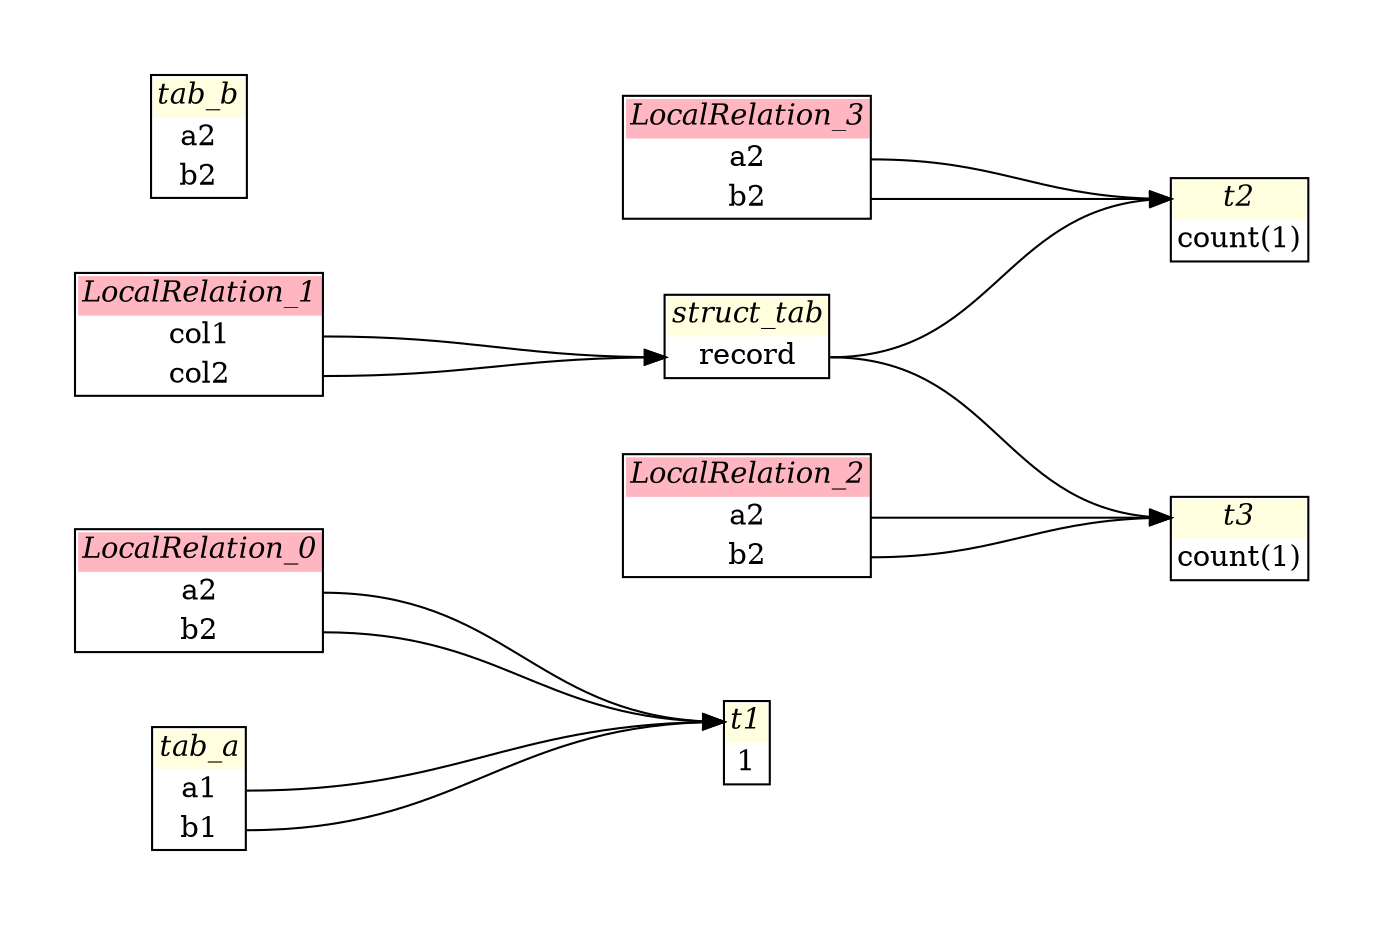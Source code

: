 // Automatically generated by SQLFlowTestSuite


digraph {
  graph [pad="0.5", nodesep="0.5", ranksep="2", fontname="Helvetica"];
  node [shape=plain]
  rankdir=LR;

  
"LocalRelation_0" [label=<
<table border="1" cellborder="0" cellspacing="0">
  <tr><td bgcolor="lightpink" port="nodeName"><i>LocalRelation_0</i></td></tr>
  <tr><td port="0">a2</td></tr>
<tr><td port="1">b2</td></tr>
</table>>];
     

"LocalRelation_1" [label=<
<table border="1" cellborder="0" cellspacing="0">
  <tr><td bgcolor="lightpink" port="nodeName"><i>LocalRelation_1</i></td></tr>
  <tr><td port="0">col1</td></tr>
<tr><td port="1">col2</td></tr>
</table>>];
     

"LocalRelation_2" [label=<
<table border="1" cellborder="0" cellspacing="0">
  <tr><td bgcolor="lightpink" port="nodeName"><i>LocalRelation_2</i></td></tr>
  <tr><td port="0">a2</td></tr>
<tr><td port="1">b2</td></tr>
</table>>];
     

"LocalRelation_3" [label=<
<table border="1" cellborder="0" cellspacing="0">
  <tr><td bgcolor="lightpink" port="nodeName"><i>LocalRelation_3</i></td></tr>
  <tr><td port="0">a2</td></tr>
<tr><td port="1">b2</td></tr>
</table>>];
     

"struct_tab" [label=<
<table border="1" cellborder="0" cellspacing="0">
  <tr><td bgcolor="lightyellow" port="nodeName"><i>struct_tab</i></td></tr>
  <tr><td port="0">record</td></tr>
</table>>];
     

"t1" [label=<
<table border="1" cellborder="0" cellspacing="0">
  <tr><td bgcolor="lightyellow" port="nodeName"><i>t1</i></td></tr>
  <tr><td port="0">1</td></tr>
</table>>];
     

"t2" [label=<
<table border="1" cellborder="0" cellspacing="0">
  <tr><td bgcolor="lightyellow" port="nodeName"><i>t2</i></td></tr>
  <tr><td port="0">count(1)</td></tr>
</table>>];
     

"t3" [label=<
<table border="1" cellborder="0" cellspacing="0">
  <tr><td bgcolor="lightyellow" port="nodeName"><i>t3</i></td></tr>
  <tr><td port="0">count(1)</td></tr>
</table>>];
     

"tab_a" [label=<
<table border="1" cellborder="0" cellspacing="0">
  <tr><td bgcolor="lightyellow" port="nodeName"><i>tab_a</i></td></tr>
  <tr><td port="0">a1</td></tr>
<tr><td port="1">b1</td></tr>
</table>>];
     

"tab_b" [label=<
<table border="1" cellborder="0" cellspacing="0">
  <tr><td bgcolor="lightyellow" port="nodeName"><i>tab_b</i></td></tr>
  <tr><td port="0">a2</td></tr>
<tr><td port="1">b2</td></tr>
</table>>];
     
  "LocalRelation_0":0 -> t1:nodeName
"LocalRelation_0":1 -> t1:nodeName
"LocalRelation_1":0 -> struct_tab:0
"LocalRelation_1":1 -> struct_tab:0
"LocalRelation_2":0 -> t3:nodeName
"LocalRelation_2":1 -> t3:nodeName
"LocalRelation_3":0 -> t2:nodeName
"LocalRelation_3":1 -> t2:nodeName
"struct_tab":0 -> t2:nodeName
"struct_tab":0 -> t3:nodeName
"tab_a":0 -> t1:nodeName
"tab_a":1 -> t1:nodeName
}
       